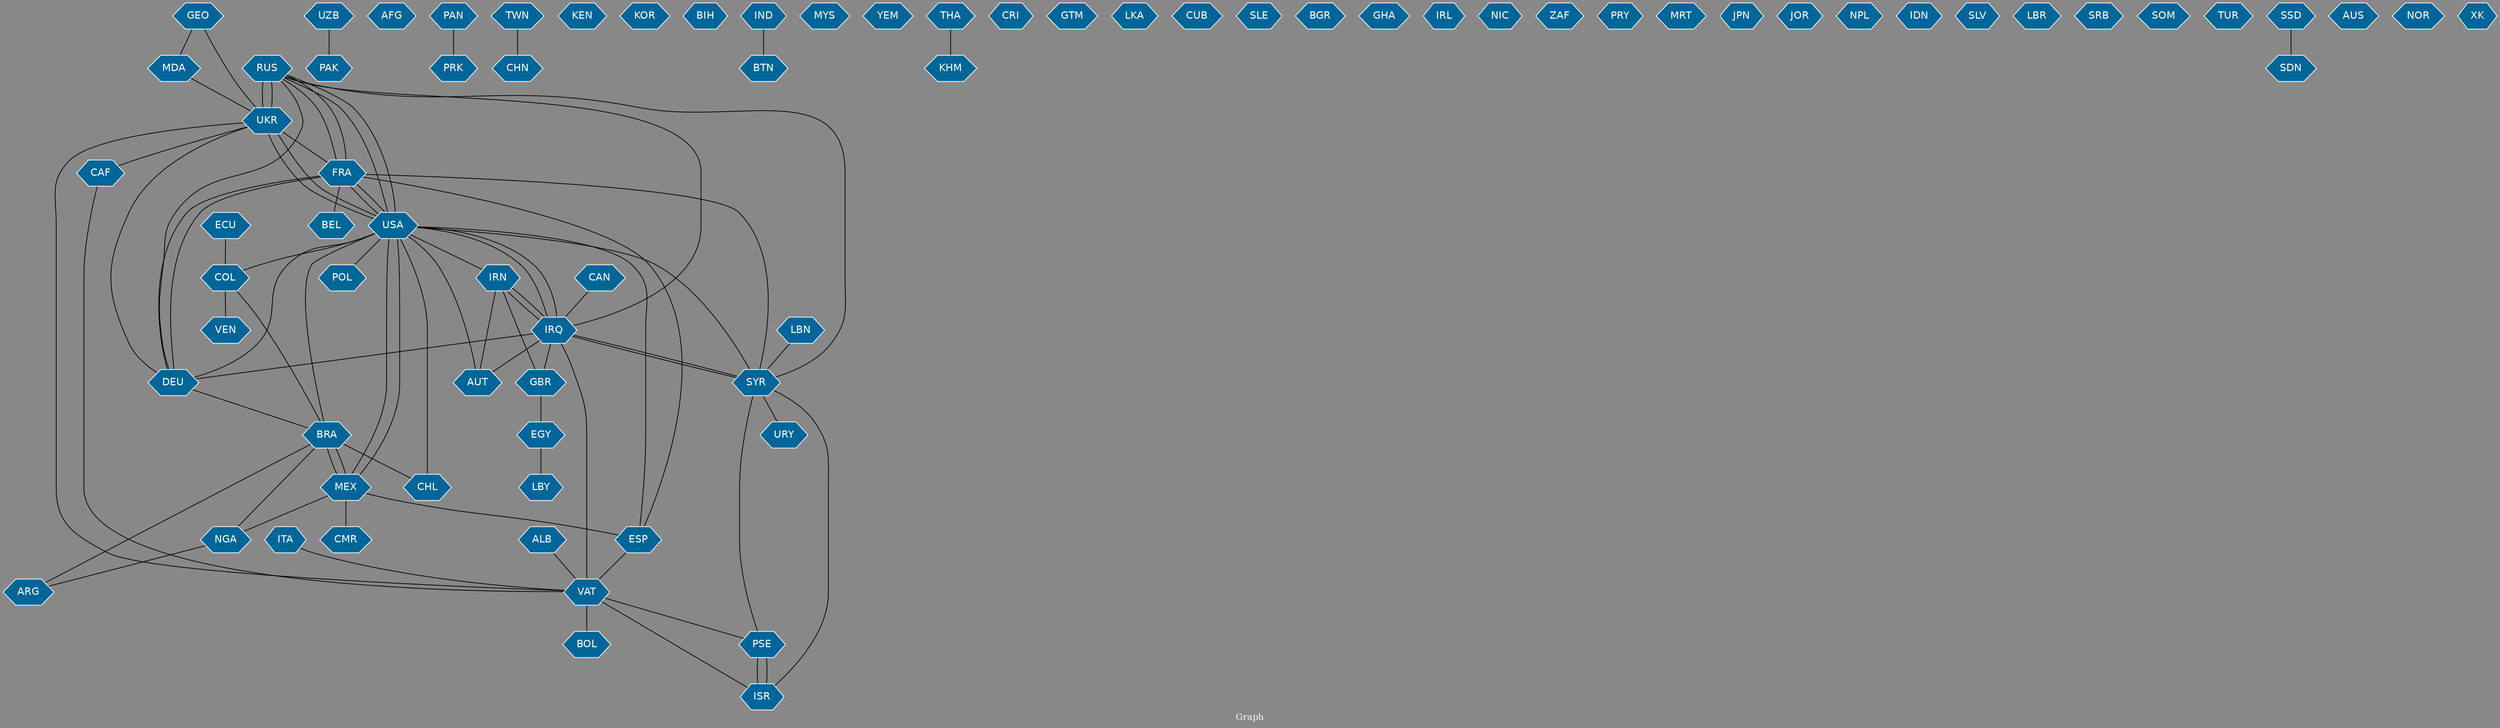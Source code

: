 // Countries together in item graph
graph {
	graph [bgcolor="#888888" fontcolor=white fontsize=12 label="Graph" outputorder=edgesfirst overlap=prism]
	node [color=white fillcolor="#006699" fontcolor=white fontname=Helvetica shape=hexagon style=filled]
	edge [arrowhead=open color=black fontcolor=white fontname=Courier fontsize=12]
		RUS [label=RUS]
		UKR [label=UKR]
		ESP [label=ESP]
		USA [label=USA]
		CAF [label=CAF]
		VAT [label=VAT]
		LBN [label=LBN]
		SYR [label=SYR]
		PAK [label=PAK]
		CMR [label=CMR]
		EGY [label=EGY]
		DEU [label=DEU]
		FRA [label=FRA]
		BOL [label=BOL]
		AFG [label=AFG]
		COL [label=COL]
		PRK [label=PRK]
		CHN [label=CHN]
		KEN [label=KEN]
		BRA [label=BRA]
		POL [label=POL]
		ARG [label=ARG]
		KOR [label=KOR]
		IRQ [label=IRQ]
		PSE [label=PSE]
		NGA [label=NGA]
		BIH [label=BIH]
		IND [label=IND]
		GBR [label=GBR]
		MYS [label=MYS]
		YEM [label=YEM]
		THA [label=THA]
		MEX [label=MEX]
		CRI [label=CRI]
		GTM [label=GTM]
		BEL [label=BEL]
		ITA [label=ITA]
		CHL [label=CHL]
		URY [label=URY]
		LBY [label=LBY]
		VEN [label=VEN]
		ISR [label=ISR]
		AUT [label=AUT]
		IRN [label=IRN]
		LKA [label=LKA]
		CUB [label=CUB]
		SLE [label=SLE]
		BGR [label=BGR]
		PAN [label=PAN]
		GHA [label=GHA]
		IRL [label=IRL]
		ECU [label=ECU]
		NIC [label=NIC]
		ZAF [label=ZAF]
		TWN [label=TWN]
		PRY [label=PRY]
		MRT [label=MRT]
		JPN [label=JPN]
		JOR [label=JOR]
		NPL [label=NPL]
		IDN [label=IDN]
		SLV [label=SLV]
		CAN [label=CAN]
		LBR [label=LBR]
		SRB [label=SRB]
		UZB [label=UZB]
		GEO [label=GEO]
		MDA [label=MDA]
		KHM [label=KHM]
		SOM [label=SOM]
		TUR [label=TUR]
		ALB [label=ALB]
		BTN [label=BTN]
		SSD [label=SSD]
		SDN [label=SDN]
		AUS [label=AUS]
		NOR [label=NOR]
		XK [label=XK]
			FRA -- BEL [weight=1]
			UKR -- FRA [weight=1]
			UKR -- DEU [weight=1]
			THA -- KHM [weight=1]
			ISR -- PSE [weight=1]
			CAF -- VAT [weight=1]
			UKR -- RUS [weight=20]
			SYR -- USA [weight=2]
			IRQ -- IRN [weight=1]
			BRA -- MEX [weight=2]
			GEO -- UKR [weight=1]
			IRN -- IRQ [weight=3]
			FRA -- USA [weight=1]
			ALB -- VAT [weight=1]
			TWN -- CHN [weight=1]
			RUS -- FRA [weight=2]
			DEU -- FRA [weight=1]
			IRQ -- USA [weight=2]
			BRA -- CHL [weight=1]
			ESP -- FRA [weight=2]
			SYR -- IRQ [weight=1]
			IRQ -- DEU [weight=1]
			BRA -- NGA [weight=1]
			USA -- POL [weight=1]
			RUS -- SYR [weight=1]
			USA -- COL [weight=1]
			PAN -- PRK [weight=1]
			SYR -- URY [weight=1]
			IRQ -- AUT [weight=1]
			ECU -- COL [weight=1]
			ESP -- VAT [weight=2]
			GBR -- EGY [weight=1]
			MEX -- BRA [weight=2]
			UKR -- CAF [weight=1]
			COL -- VEN [weight=1]
			DEU -- RUS [weight=2]
			MEX -- CMR [weight=3]
			NGA -- ARG [weight=1]
			IRQ -- RUS [weight=1]
			FRA -- SYR [weight=1]
			BRA -- USA [weight=1]
			MEX -- USA [weight=1]
			USA -- IRQ [weight=4]
			VAT -- PSE [weight=1]
			SYR -- ISR [weight=3]
			USA -- MEX [weight=1]
			IRN -- GBR [weight=1]
			ITA -- VAT [weight=1]
			RUS -- USA [weight=4]
			USA -- AUT [weight=1]
			LBN -- SYR [weight=1]
			UKR -- USA [weight=3]
			RUS -- UKR [weight=17]
			USA -- RUS [weight=3]
			USA -- FRA [weight=1]
			IRQ -- SYR [weight=3]
			FRA -- RUS [weight=2]
			PSE -- ISR [weight=6]
			UKR -- VAT [weight=1]
			IRQ -- GBR [weight=1]
			IND -- BTN [weight=1]
			MEX -- NGA [weight=1]
			MDA -- UKR [weight=1]
			UZB -- PAK [weight=1]
			DEU -- USA [weight=1]
			MEX -- ESP [weight=1]
			VAT -- BOL [weight=1]
			GEO -- MDA [weight=1]
			CAN -- IRQ [weight=1]
			COL -- BRA [weight=1]
			EGY -- LBY [weight=1]
			ESP -- USA [weight=1]
			BRA -- ARG [weight=2]
			CHL -- USA [weight=2]
			SSD -- SDN [weight=1]
			FRA -- DEU [weight=1]
			SYR -- PSE [weight=1]
			IRQ -- VAT [weight=2]
			IRN -- AUT [weight=1]
			USA -- UKR [weight=2]
			USA -- IRN [weight=1]
			DEU -- BRA [weight=1]
			VAT -- ISR [weight=1]
}